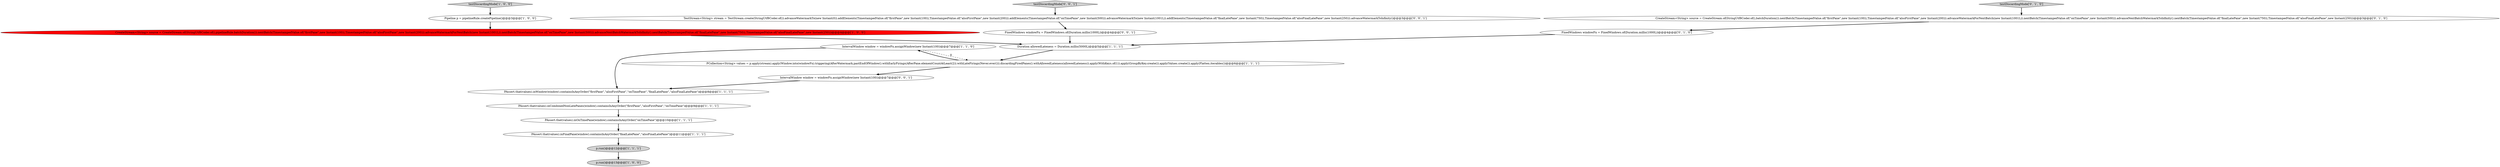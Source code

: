 digraph {
0 [style = filled, label = "PAssert.that(values).inFinalPane(window).containsInAnyOrder(\"finalLatePane\",\"alsoFinalLatePane\")@@@11@@@['1', '1', '1']", fillcolor = white, shape = ellipse image = "AAA0AAABBB1BBB"];
1 [style = filled, label = "p.run()@@@12@@@['1', '1', '1']", fillcolor = lightgray, shape = ellipse image = "AAA0AAABBB1BBB"];
7 [style = filled, label = "IntervalWindow window = windowFn.assignWindow(new Instant(100))@@@7@@@['1', '1', '0']", fillcolor = white, shape = ellipse image = "AAA0AAABBB1BBB"];
9 [style = filled, label = "p.run()@@@13@@@['1', '0', '0']", fillcolor = lightgray, shape = ellipse image = "AAA0AAABBB1BBB"];
4 [style = filled, label = "CreateStream<String> source = CreateStream.of(StringUtf8Coder.of(),pipelineRule.batchDuration()).nextBatch(TimestampedValue.of(\"firstPane\",new Instant(100)),TimestampedValue.of(\"alsoFirstPane\",new Instant(200))).advanceWatermarkForNextBatch(new Instant(1001L)).nextBatch(TimestampedValue.of(\"onTimePane\",new Instant(500))).advanceNextBatchWatermarkToInfinity().nextBatch(TimestampedValue.of(\"finalLatePane\",new Instant(750)),TimestampedValue.of(\"alsoFinalLatePane\",new Instant(250)))@@@4@@@['1', '0', '0']", fillcolor = red, shape = ellipse image = "AAA1AAABBB1BBB"];
16 [style = filled, label = "FixedWindows windowFn = FixedWindows.of(Duration.millis(1000L))@@@4@@@['0', '0', '1']", fillcolor = white, shape = ellipse image = "AAA0AAABBB3BBB"];
14 [style = filled, label = "CreateStream<String> source = CreateStream.of(StringUtf8Coder.of(),batchDuration()).nextBatch(TimestampedValue.of(\"firstPane\",new Instant(100)),TimestampedValue.of(\"alsoFirstPane\",new Instant(200))).advanceWatermarkForNextBatch(new Instant(1001L)).nextBatch(TimestampedValue.of(\"onTimePane\",new Instant(500))).advanceNextBatchWatermarkToInfinity().nextBatch(TimestampedValue.of(\"finalLatePane\",new Instant(750)),TimestampedValue.of(\"alsoFinalLatePane\",new Instant(250)))@@@3@@@['0', '1', '0']", fillcolor = white, shape = ellipse image = "AAA0AAABBB2BBB"];
17 [style = filled, label = "testDiscardingMode['0', '0', '1']", fillcolor = lightgray, shape = diamond image = "AAA0AAABBB3BBB"];
2 [style = filled, label = "PCollection<String> values = p.apply(stream).apply(Window.into(windowFn).triggering(AfterWatermark.pastEndOfWindow().withEarlyFirings(AfterPane.elementCountAtLeast(2)).withLateFirings(Never.ever())).discardingFiredPanes().withAllowedLateness(allowedLateness)).apply(WithKeys.of(1)).apply(GroupByKey.create()).apply(Values.create()).apply(Flatten.iterables())@@@6@@@['1', '1', '1']", fillcolor = white, shape = ellipse image = "AAA0AAABBB1BBB"];
13 [style = filled, label = "testDiscardingMode['0', '1', '0']", fillcolor = lightgray, shape = diamond image = "AAA0AAABBB2BBB"];
3 [style = filled, label = "PAssert.that(values).inWindow(window).containsInAnyOrder(\"firstPane\",\"alsoFirstPane\",\"onTimePane\",\"finalLatePane\",\"alsoFinalLatePane\")@@@8@@@['1', '1', '1']", fillcolor = white, shape = ellipse image = "AAA0AAABBB1BBB"];
12 [style = filled, label = "FixedWindows windowFn = FixedWindows.of(Duration.millis(1000L))@@@4@@@['0', '1', '0']", fillcolor = white, shape = ellipse image = "AAA0AAABBB2BBB"];
15 [style = filled, label = "IntervalWindow window = windowFn.assignWindow(new Instant(100))@@@7@@@['0', '0', '1']", fillcolor = white, shape = ellipse image = "AAA0AAABBB3BBB"];
8 [style = filled, label = "Pipeline p = pipelineRule.createPipeline()@@@3@@@['1', '0', '0']", fillcolor = white, shape = ellipse image = "AAA0AAABBB1BBB"];
6 [style = filled, label = "PAssert.that(values).inCombinedNonLatePanes(window).containsInAnyOrder(\"firstPane\",\"alsoFirstPane\",\"onTimePane\")@@@9@@@['1', '1', '1']", fillcolor = white, shape = ellipse image = "AAA0AAABBB1BBB"];
10 [style = filled, label = "PAssert.that(values).inOnTimePane(window).containsInAnyOrder(\"onTimePane\")@@@10@@@['1', '1', '1']", fillcolor = white, shape = ellipse image = "AAA0AAABBB1BBB"];
18 [style = filled, label = "TestStream<String> stream = TestStream.create(StringUtf8Coder.of()).advanceWatermarkTo(new Instant(0)).addElements(TimestampedValue.of(\"firstPane\",new Instant(100)),TimestampedValue.of(\"alsoFirstPane\",new Instant(200))).addElements(TimestampedValue.of(\"onTimePane\",new Instant(500))).advanceWatermarkTo(new Instant(1001L)).addElements(TimestampedValue.of(\"finalLatePane\",new Instant(750)),TimestampedValue.of(\"alsoFinalLatePane\",new Instant(250))).advanceWatermarkToInfinity()@@@3@@@['0', '0', '1']", fillcolor = white, shape = ellipse image = "AAA0AAABBB3BBB"];
11 [style = filled, label = "Duration allowedLateness = Duration.millis(5000L)@@@5@@@['1', '1', '1']", fillcolor = white, shape = ellipse image = "AAA0AAABBB1BBB"];
5 [style = filled, label = "testDiscardingMode['1', '0', '0']", fillcolor = lightgray, shape = diamond image = "AAA0AAABBB1BBB"];
5->8 [style = bold, label=""];
3->6 [style = bold, label=""];
7->2 [style = dashed, label="0"];
1->9 [style = bold, label=""];
14->12 [style = bold, label=""];
17->18 [style = bold, label=""];
8->4 [style = bold, label=""];
2->7 [style = bold, label=""];
12->11 [style = bold, label=""];
16->11 [style = bold, label=""];
4->11 [style = bold, label=""];
15->3 [style = bold, label=""];
13->14 [style = bold, label=""];
0->1 [style = bold, label=""];
11->2 [style = bold, label=""];
7->3 [style = bold, label=""];
10->0 [style = bold, label=""];
2->15 [style = bold, label=""];
6->10 [style = bold, label=""];
18->16 [style = bold, label=""];
}
